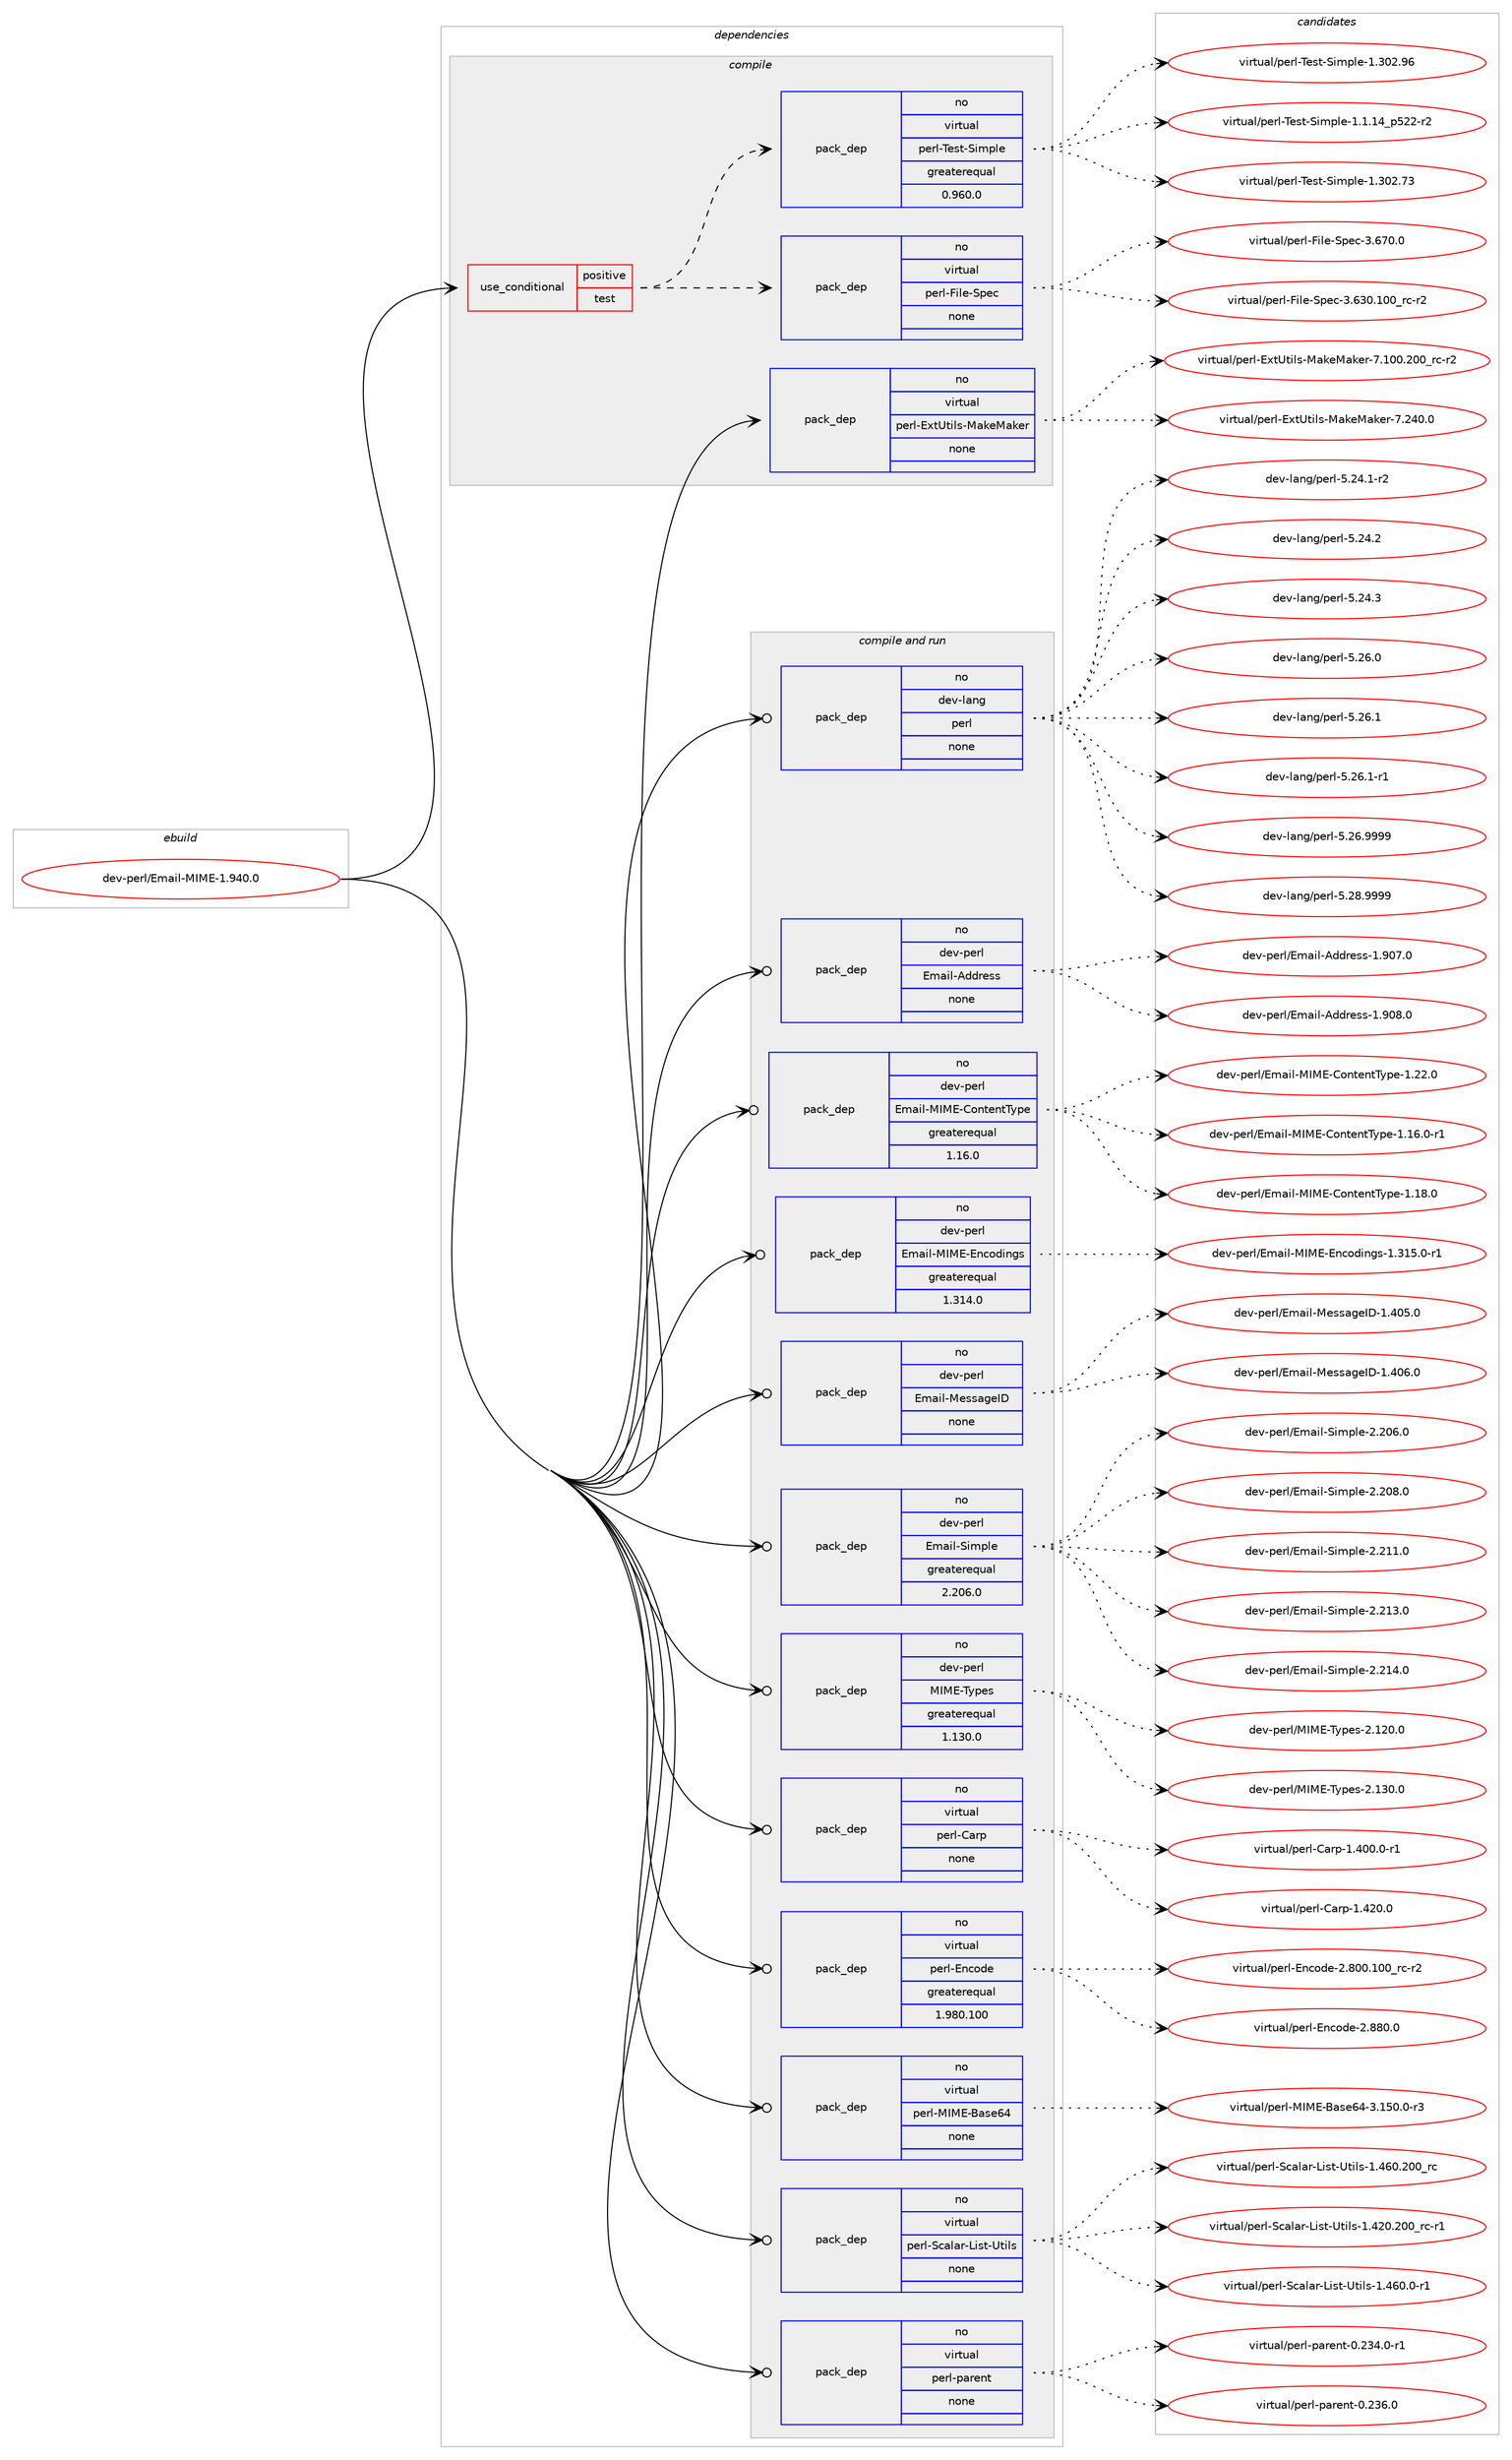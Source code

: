 digraph prolog {

# *************
# Graph options
# *************

newrank=true;
concentrate=true;
compound=true;
graph [rankdir=LR,fontname=Helvetica,fontsize=10,ranksep=1.5];#, ranksep=2.5, nodesep=0.2];
edge  [arrowhead=vee];
node  [fontname=Helvetica,fontsize=10];

# **********
# The ebuild
# **********

subgraph cluster_leftcol {
color=gray;
rank=same;
label=<<i>ebuild</i>>;
id [label="dev-perl/Email-MIME-1.940.0", color=red, width=4, href="../dev-perl/Email-MIME-1.940.0.svg"];
}

# ****************
# The dependencies
# ****************

subgraph cluster_midcol {
color=gray;
label=<<i>dependencies</i>>;
subgraph cluster_compile {
fillcolor="#eeeeee";
style=filled;
label=<<i>compile</i>>;
subgraph cond27134 {
dependency129469 [label=<<TABLE BORDER="0" CELLBORDER="1" CELLSPACING="0" CELLPADDING="4"><TR><TD ROWSPAN="3" CELLPADDING="10">use_conditional</TD></TR><TR><TD>positive</TD></TR><TR><TD>test</TD></TR></TABLE>>, shape=none, color=red];
subgraph pack98667 {
dependency129470 [label=<<TABLE BORDER="0" CELLBORDER="1" CELLSPACING="0" CELLPADDING="4" WIDTH="220"><TR><TD ROWSPAN="6" CELLPADDING="30">pack_dep</TD></TR><TR><TD WIDTH="110">no</TD></TR><TR><TD>virtual</TD></TR><TR><TD>perl-File-Spec</TD></TR><TR><TD>none</TD></TR><TR><TD></TD></TR></TABLE>>, shape=none, color=blue];
}
dependency129469:e -> dependency129470:w [weight=20,style="dashed",arrowhead="vee"];
subgraph pack98668 {
dependency129471 [label=<<TABLE BORDER="0" CELLBORDER="1" CELLSPACING="0" CELLPADDING="4" WIDTH="220"><TR><TD ROWSPAN="6" CELLPADDING="30">pack_dep</TD></TR><TR><TD WIDTH="110">no</TD></TR><TR><TD>virtual</TD></TR><TR><TD>perl-Test-Simple</TD></TR><TR><TD>greaterequal</TD></TR><TR><TD>0.960.0</TD></TR></TABLE>>, shape=none, color=blue];
}
dependency129469:e -> dependency129471:w [weight=20,style="dashed",arrowhead="vee"];
}
id:e -> dependency129469:w [weight=20,style="solid",arrowhead="vee"];
subgraph pack98669 {
dependency129472 [label=<<TABLE BORDER="0" CELLBORDER="1" CELLSPACING="0" CELLPADDING="4" WIDTH="220"><TR><TD ROWSPAN="6" CELLPADDING="30">pack_dep</TD></TR><TR><TD WIDTH="110">no</TD></TR><TR><TD>virtual</TD></TR><TR><TD>perl-ExtUtils-MakeMaker</TD></TR><TR><TD>none</TD></TR><TR><TD></TD></TR></TABLE>>, shape=none, color=blue];
}
id:e -> dependency129472:w [weight=20,style="solid",arrowhead="vee"];
}
subgraph cluster_compileandrun {
fillcolor="#eeeeee";
style=filled;
label=<<i>compile and run</i>>;
subgraph pack98670 {
dependency129473 [label=<<TABLE BORDER="0" CELLBORDER="1" CELLSPACING="0" CELLPADDING="4" WIDTH="220"><TR><TD ROWSPAN="6" CELLPADDING="30">pack_dep</TD></TR><TR><TD WIDTH="110">no</TD></TR><TR><TD>dev-lang</TD></TR><TR><TD>perl</TD></TR><TR><TD>none</TD></TR><TR><TD></TD></TR></TABLE>>, shape=none, color=blue];
}
id:e -> dependency129473:w [weight=20,style="solid",arrowhead="odotvee"];
subgraph pack98671 {
dependency129474 [label=<<TABLE BORDER="0" CELLBORDER="1" CELLSPACING="0" CELLPADDING="4" WIDTH="220"><TR><TD ROWSPAN="6" CELLPADDING="30">pack_dep</TD></TR><TR><TD WIDTH="110">no</TD></TR><TR><TD>dev-perl</TD></TR><TR><TD>Email-Address</TD></TR><TR><TD>none</TD></TR><TR><TD></TD></TR></TABLE>>, shape=none, color=blue];
}
id:e -> dependency129474:w [weight=20,style="solid",arrowhead="odotvee"];
subgraph pack98672 {
dependency129475 [label=<<TABLE BORDER="0" CELLBORDER="1" CELLSPACING="0" CELLPADDING="4" WIDTH="220"><TR><TD ROWSPAN="6" CELLPADDING="30">pack_dep</TD></TR><TR><TD WIDTH="110">no</TD></TR><TR><TD>dev-perl</TD></TR><TR><TD>Email-MIME-ContentType</TD></TR><TR><TD>greaterequal</TD></TR><TR><TD>1.16.0</TD></TR></TABLE>>, shape=none, color=blue];
}
id:e -> dependency129475:w [weight=20,style="solid",arrowhead="odotvee"];
subgraph pack98673 {
dependency129476 [label=<<TABLE BORDER="0" CELLBORDER="1" CELLSPACING="0" CELLPADDING="4" WIDTH="220"><TR><TD ROWSPAN="6" CELLPADDING="30">pack_dep</TD></TR><TR><TD WIDTH="110">no</TD></TR><TR><TD>dev-perl</TD></TR><TR><TD>Email-MIME-Encodings</TD></TR><TR><TD>greaterequal</TD></TR><TR><TD>1.314.0</TD></TR></TABLE>>, shape=none, color=blue];
}
id:e -> dependency129476:w [weight=20,style="solid",arrowhead="odotvee"];
subgraph pack98674 {
dependency129477 [label=<<TABLE BORDER="0" CELLBORDER="1" CELLSPACING="0" CELLPADDING="4" WIDTH="220"><TR><TD ROWSPAN="6" CELLPADDING="30">pack_dep</TD></TR><TR><TD WIDTH="110">no</TD></TR><TR><TD>dev-perl</TD></TR><TR><TD>Email-MessageID</TD></TR><TR><TD>none</TD></TR><TR><TD></TD></TR></TABLE>>, shape=none, color=blue];
}
id:e -> dependency129477:w [weight=20,style="solid",arrowhead="odotvee"];
subgraph pack98675 {
dependency129478 [label=<<TABLE BORDER="0" CELLBORDER="1" CELLSPACING="0" CELLPADDING="4" WIDTH="220"><TR><TD ROWSPAN="6" CELLPADDING="30">pack_dep</TD></TR><TR><TD WIDTH="110">no</TD></TR><TR><TD>dev-perl</TD></TR><TR><TD>Email-Simple</TD></TR><TR><TD>greaterequal</TD></TR><TR><TD>2.206.0</TD></TR></TABLE>>, shape=none, color=blue];
}
id:e -> dependency129478:w [weight=20,style="solid",arrowhead="odotvee"];
subgraph pack98676 {
dependency129479 [label=<<TABLE BORDER="0" CELLBORDER="1" CELLSPACING="0" CELLPADDING="4" WIDTH="220"><TR><TD ROWSPAN="6" CELLPADDING="30">pack_dep</TD></TR><TR><TD WIDTH="110">no</TD></TR><TR><TD>dev-perl</TD></TR><TR><TD>MIME-Types</TD></TR><TR><TD>greaterequal</TD></TR><TR><TD>1.130.0</TD></TR></TABLE>>, shape=none, color=blue];
}
id:e -> dependency129479:w [weight=20,style="solid",arrowhead="odotvee"];
subgraph pack98677 {
dependency129480 [label=<<TABLE BORDER="0" CELLBORDER="1" CELLSPACING="0" CELLPADDING="4" WIDTH="220"><TR><TD ROWSPAN="6" CELLPADDING="30">pack_dep</TD></TR><TR><TD WIDTH="110">no</TD></TR><TR><TD>virtual</TD></TR><TR><TD>perl-Carp</TD></TR><TR><TD>none</TD></TR><TR><TD></TD></TR></TABLE>>, shape=none, color=blue];
}
id:e -> dependency129480:w [weight=20,style="solid",arrowhead="odotvee"];
subgraph pack98678 {
dependency129481 [label=<<TABLE BORDER="0" CELLBORDER="1" CELLSPACING="0" CELLPADDING="4" WIDTH="220"><TR><TD ROWSPAN="6" CELLPADDING="30">pack_dep</TD></TR><TR><TD WIDTH="110">no</TD></TR><TR><TD>virtual</TD></TR><TR><TD>perl-Encode</TD></TR><TR><TD>greaterequal</TD></TR><TR><TD>1.980.100</TD></TR></TABLE>>, shape=none, color=blue];
}
id:e -> dependency129481:w [weight=20,style="solid",arrowhead="odotvee"];
subgraph pack98679 {
dependency129482 [label=<<TABLE BORDER="0" CELLBORDER="1" CELLSPACING="0" CELLPADDING="4" WIDTH="220"><TR><TD ROWSPAN="6" CELLPADDING="30">pack_dep</TD></TR><TR><TD WIDTH="110">no</TD></TR><TR><TD>virtual</TD></TR><TR><TD>perl-MIME-Base64</TD></TR><TR><TD>none</TD></TR><TR><TD></TD></TR></TABLE>>, shape=none, color=blue];
}
id:e -> dependency129482:w [weight=20,style="solid",arrowhead="odotvee"];
subgraph pack98680 {
dependency129483 [label=<<TABLE BORDER="0" CELLBORDER="1" CELLSPACING="0" CELLPADDING="4" WIDTH="220"><TR><TD ROWSPAN="6" CELLPADDING="30">pack_dep</TD></TR><TR><TD WIDTH="110">no</TD></TR><TR><TD>virtual</TD></TR><TR><TD>perl-Scalar-List-Utils</TD></TR><TR><TD>none</TD></TR><TR><TD></TD></TR></TABLE>>, shape=none, color=blue];
}
id:e -> dependency129483:w [weight=20,style="solid",arrowhead="odotvee"];
subgraph pack98681 {
dependency129484 [label=<<TABLE BORDER="0" CELLBORDER="1" CELLSPACING="0" CELLPADDING="4" WIDTH="220"><TR><TD ROWSPAN="6" CELLPADDING="30">pack_dep</TD></TR><TR><TD WIDTH="110">no</TD></TR><TR><TD>virtual</TD></TR><TR><TD>perl-parent</TD></TR><TR><TD>none</TD></TR><TR><TD></TD></TR></TABLE>>, shape=none, color=blue];
}
id:e -> dependency129484:w [weight=20,style="solid",arrowhead="odotvee"];
}
subgraph cluster_run {
fillcolor="#eeeeee";
style=filled;
label=<<i>run</i>>;
}
}

# **************
# The candidates
# **************

subgraph cluster_choices {
rank=same;
color=gray;
label=<<i>candidates</i>>;

subgraph choice98667 {
color=black;
nodesep=1;
choice118105114116117971084711210111410845701051081014583112101994551465451484649484895114994511450 [label="virtual/perl-File-Spec-3.630.100_rc-r2", color=red, width=4,href="../virtual/perl-File-Spec-3.630.100_rc-r2.svg"];
choice118105114116117971084711210111410845701051081014583112101994551465455484648 [label="virtual/perl-File-Spec-3.670.0", color=red, width=4,href="../virtual/perl-File-Spec-3.670.0.svg"];
dependency129470:e -> choice118105114116117971084711210111410845701051081014583112101994551465451484649484895114994511450:w [style=dotted,weight="100"];
dependency129470:e -> choice118105114116117971084711210111410845701051081014583112101994551465455484648:w [style=dotted,weight="100"];
}
subgraph choice98668 {
color=black;
nodesep=1;
choice11810511411611797108471121011141084584101115116458310510911210810145494649464952951125350504511450 [label="virtual/perl-Test-Simple-1.1.14_p522-r2", color=red, width=4,href="../virtual/perl-Test-Simple-1.1.14_p522-r2.svg"];
choice118105114116117971084711210111410845841011151164583105109112108101454946514850465551 [label="virtual/perl-Test-Simple-1.302.73", color=red, width=4,href="../virtual/perl-Test-Simple-1.302.73.svg"];
choice118105114116117971084711210111410845841011151164583105109112108101454946514850465754 [label="virtual/perl-Test-Simple-1.302.96", color=red, width=4,href="../virtual/perl-Test-Simple-1.302.96.svg"];
dependency129471:e -> choice11810511411611797108471121011141084584101115116458310510911210810145494649464952951125350504511450:w [style=dotted,weight="100"];
dependency129471:e -> choice118105114116117971084711210111410845841011151164583105109112108101454946514850465551:w [style=dotted,weight="100"];
dependency129471:e -> choice118105114116117971084711210111410845841011151164583105109112108101454946514850465754:w [style=dotted,weight="100"];
}
subgraph choice98669 {
color=black;
nodesep=1;
choice118105114116117971084711210111410845691201168511610510811545779710710177971071011144555464948484650484895114994511450 [label="virtual/perl-ExtUtils-MakeMaker-7.100.200_rc-r2", color=red, width=4,href="../virtual/perl-ExtUtils-MakeMaker-7.100.200_rc-r2.svg"];
choice118105114116117971084711210111410845691201168511610510811545779710710177971071011144555465052484648 [label="virtual/perl-ExtUtils-MakeMaker-7.240.0", color=red, width=4,href="../virtual/perl-ExtUtils-MakeMaker-7.240.0.svg"];
dependency129472:e -> choice118105114116117971084711210111410845691201168511610510811545779710710177971071011144555464948484650484895114994511450:w [style=dotted,weight="100"];
dependency129472:e -> choice118105114116117971084711210111410845691201168511610510811545779710710177971071011144555465052484648:w [style=dotted,weight="100"];
}
subgraph choice98670 {
color=black;
nodesep=1;
choice100101118451089711010347112101114108455346505246494511450 [label="dev-lang/perl-5.24.1-r2", color=red, width=4,href="../dev-lang/perl-5.24.1-r2.svg"];
choice10010111845108971101034711210111410845534650524650 [label="dev-lang/perl-5.24.2", color=red, width=4,href="../dev-lang/perl-5.24.2.svg"];
choice10010111845108971101034711210111410845534650524651 [label="dev-lang/perl-5.24.3", color=red, width=4,href="../dev-lang/perl-5.24.3.svg"];
choice10010111845108971101034711210111410845534650544648 [label="dev-lang/perl-5.26.0", color=red, width=4,href="../dev-lang/perl-5.26.0.svg"];
choice10010111845108971101034711210111410845534650544649 [label="dev-lang/perl-5.26.1", color=red, width=4,href="../dev-lang/perl-5.26.1.svg"];
choice100101118451089711010347112101114108455346505446494511449 [label="dev-lang/perl-5.26.1-r1", color=red, width=4,href="../dev-lang/perl-5.26.1-r1.svg"];
choice10010111845108971101034711210111410845534650544657575757 [label="dev-lang/perl-5.26.9999", color=red, width=4,href="../dev-lang/perl-5.26.9999.svg"];
choice10010111845108971101034711210111410845534650564657575757 [label="dev-lang/perl-5.28.9999", color=red, width=4,href="../dev-lang/perl-5.28.9999.svg"];
dependency129473:e -> choice100101118451089711010347112101114108455346505246494511450:w [style=dotted,weight="100"];
dependency129473:e -> choice10010111845108971101034711210111410845534650524650:w [style=dotted,weight="100"];
dependency129473:e -> choice10010111845108971101034711210111410845534650524651:w [style=dotted,weight="100"];
dependency129473:e -> choice10010111845108971101034711210111410845534650544648:w [style=dotted,weight="100"];
dependency129473:e -> choice10010111845108971101034711210111410845534650544649:w [style=dotted,weight="100"];
dependency129473:e -> choice100101118451089711010347112101114108455346505446494511449:w [style=dotted,weight="100"];
dependency129473:e -> choice10010111845108971101034711210111410845534650544657575757:w [style=dotted,weight="100"];
dependency129473:e -> choice10010111845108971101034711210111410845534650564657575757:w [style=dotted,weight="100"];
}
subgraph choice98671 {
color=black;
nodesep=1;
choice1001011184511210111410847691099710510845651001001141011151154549465748554648 [label="dev-perl/Email-Address-1.907.0", color=red, width=4,href="../dev-perl/Email-Address-1.907.0.svg"];
choice1001011184511210111410847691099710510845651001001141011151154549465748564648 [label="dev-perl/Email-Address-1.908.0", color=red, width=4,href="../dev-perl/Email-Address-1.908.0.svg"];
dependency129474:e -> choice1001011184511210111410847691099710510845651001001141011151154549465748554648:w [style=dotted,weight="100"];
dependency129474:e -> choice1001011184511210111410847691099710510845651001001141011151154549465748564648:w [style=dotted,weight="100"];
}
subgraph choice98672 {
color=black;
nodesep=1;
choice100101118451121011141084769109971051084577737769456711111011610111011684121112101454946495446484511449 [label="dev-perl/Email-MIME-ContentType-1.16.0-r1", color=red, width=4,href="../dev-perl/Email-MIME-ContentType-1.16.0-r1.svg"];
choice10010111845112101114108476910997105108457773776945671111101161011101168412111210145494649564648 [label="dev-perl/Email-MIME-ContentType-1.18.0", color=red, width=4,href="../dev-perl/Email-MIME-ContentType-1.18.0.svg"];
choice10010111845112101114108476910997105108457773776945671111101161011101168412111210145494650504648 [label="dev-perl/Email-MIME-ContentType-1.22.0", color=red, width=4,href="../dev-perl/Email-MIME-ContentType-1.22.0.svg"];
dependency129475:e -> choice100101118451121011141084769109971051084577737769456711111011610111011684121112101454946495446484511449:w [style=dotted,weight="100"];
dependency129475:e -> choice10010111845112101114108476910997105108457773776945671111101161011101168412111210145494649564648:w [style=dotted,weight="100"];
dependency129475:e -> choice10010111845112101114108476910997105108457773776945671111101161011101168412111210145494650504648:w [style=dotted,weight="100"];
}
subgraph choice98673 {
color=black;
nodesep=1;
choice10010111845112101114108476910997105108457773776945691109911110010511010311545494651495346484511449 [label="dev-perl/Email-MIME-Encodings-1.315.0-r1", color=red, width=4,href="../dev-perl/Email-MIME-Encodings-1.315.0-r1.svg"];
dependency129476:e -> choice10010111845112101114108476910997105108457773776945691109911110010511010311545494651495346484511449:w [style=dotted,weight="100"];
}
subgraph choice98674 {
color=black;
nodesep=1;
choice1001011184511210111410847691099710510845771011151159710310173684549465248534648 [label="dev-perl/Email-MessageID-1.405.0", color=red, width=4,href="../dev-perl/Email-MessageID-1.405.0.svg"];
choice1001011184511210111410847691099710510845771011151159710310173684549465248544648 [label="dev-perl/Email-MessageID-1.406.0", color=red, width=4,href="../dev-perl/Email-MessageID-1.406.0.svg"];
dependency129477:e -> choice1001011184511210111410847691099710510845771011151159710310173684549465248534648:w [style=dotted,weight="100"];
dependency129477:e -> choice1001011184511210111410847691099710510845771011151159710310173684549465248544648:w [style=dotted,weight="100"];
}
subgraph choice98675 {
color=black;
nodesep=1;
choice1001011184511210111410847691099710510845831051091121081014550465048544648 [label="dev-perl/Email-Simple-2.206.0", color=red, width=4,href="../dev-perl/Email-Simple-2.206.0.svg"];
choice1001011184511210111410847691099710510845831051091121081014550465048564648 [label="dev-perl/Email-Simple-2.208.0", color=red, width=4,href="../dev-perl/Email-Simple-2.208.0.svg"];
choice1001011184511210111410847691099710510845831051091121081014550465049494648 [label="dev-perl/Email-Simple-2.211.0", color=red, width=4,href="../dev-perl/Email-Simple-2.211.0.svg"];
choice1001011184511210111410847691099710510845831051091121081014550465049514648 [label="dev-perl/Email-Simple-2.213.0", color=red, width=4,href="../dev-perl/Email-Simple-2.213.0.svg"];
choice1001011184511210111410847691099710510845831051091121081014550465049524648 [label="dev-perl/Email-Simple-2.214.0", color=red, width=4,href="../dev-perl/Email-Simple-2.214.0.svg"];
dependency129478:e -> choice1001011184511210111410847691099710510845831051091121081014550465048544648:w [style=dotted,weight="100"];
dependency129478:e -> choice1001011184511210111410847691099710510845831051091121081014550465048564648:w [style=dotted,weight="100"];
dependency129478:e -> choice1001011184511210111410847691099710510845831051091121081014550465049494648:w [style=dotted,weight="100"];
dependency129478:e -> choice1001011184511210111410847691099710510845831051091121081014550465049514648:w [style=dotted,weight="100"];
dependency129478:e -> choice1001011184511210111410847691099710510845831051091121081014550465049524648:w [style=dotted,weight="100"];
}
subgraph choice98676 {
color=black;
nodesep=1;
choice10010111845112101114108477773776945841211121011154550464950484648 [label="dev-perl/MIME-Types-2.120.0", color=red, width=4,href="../dev-perl/MIME-Types-2.120.0.svg"];
choice10010111845112101114108477773776945841211121011154550464951484648 [label="dev-perl/MIME-Types-2.130.0", color=red, width=4,href="../dev-perl/MIME-Types-2.130.0.svg"];
dependency129479:e -> choice10010111845112101114108477773776945841211121011154550464950484648:w [style=dotted,weight="100"];
dependency129479:e -> choice10010111845112101114108477773776945841211121011154550464951484648:w [style=dotted,weight="100"];
}
subgraph choice98677 {
color=black;
nodesep=1;
choice118105114116117971084711210111410845679711411245494652484846484511449 [label="virtual/perl-Carp-1.400.0-r1", color=red, width=4,href="../virtual/perl-Carp-1.400.0-r1.svg"];
choice11810511411611797108471121011141084567971141124549465250484648 [label="virtual/perl-Carp-1.420.0", color=red, width=4,href="../virtual/perl-Carp-1.420.0.svg"];
dependency129480:e -> choice118105114116117971084711210111410845679711411245494652484846484511449:w [style=dotted,weight="100"];
dependency129480:e -> choice11810511411611797108471121011141084567971141124549465250484648:w [style=dotted,weight="100"];
}
subgraph choice98678 {
color=black;
nodesep=1;
choice11810511411611797108471121011141084569110991111001014550465648484649484895114994511450 [label="virtual/perl-Encode-2.800.100_rc-r2", color=red, width=4,href="../virtual/perl-Encode-2.800.100_rc-r2.svg"];
choice11810511411611797108471121011141084569110991111001014550465656484648 [label="virtual/perl-Encode-2.880.0", color=red, width=4,href="../virtual/perl-Encode-2.880.0.svg"];
dependency129481:e -> choice11810511411611797108471121011141084569110991111001014550465648484649484895114994511450:w [style=dotted,weight="100"];
dependency129481:e -> choice11810511411611797108471121011141084569110991111001014550465656484648:w [style=dotted,weight="100"];
}
subgraph choice98679 {
color=black;
nodesep=1;
choice11810511411611797108471121011141084577737769456697115101545245514649534846484511451 [label="virtual/perl-MIME-Base64-3.150.0-r3", color=red, width=4,href="../virtual/perl-MIME-Base64-3.150.0-r3.svg"];
dependency129482:e -> choice11810511411611797108471121011141084577737769456697115101545245514649534846484511451:w [style=dotted,weight="100"];
}
subgraph choice98680 {
color=black;
nodesep=1;
choice11810511411611797108471121011141084583999710897114457610511511645851161051081154549465250484650484895114994511449 [label="virtual/perl-Scalar-List-Utils-1.420.200_rc-r1", color=red, width=4,href="../virtual/perl-Scalar-List-Utils-1.420.200_rc-r1.svg"];
choice118105114116117971084711210111410845839997108971144576105115116458511610510811545494652544846484511449 [label="virtual/perl-Scalar-List-Utils-1.460.0-r1", color=red, width=4,href="../virtual/perl-Scalar-List-Utils-1.460.0-r1.svg"];
choice1181051141161179710847112101114108458399971089711445761051151164585116105108115454946525448465048489511499 [label="virtual/perl-Scalar-List-Utils-1.460.200_rc", color=red, width=4,href="../virtual/perl-Scalar-List-Utils-1.460.200_rc.svg"];
dependency129483:e -> choice11810511411611797108471121011141084583999710897114457610511511645851161051081154549465250484650484895114994511449:w [style=dotted,weight="100"];
dependency129483:e -> choice118105114116117971084711210111410845839997108971144576105115116458511610510811545494652544846484511449:w [style=dotted,weight="100"];
dependency129483:e -> choice1181051141161179710847112101114108458399971089711445761051151164585116105108115454946525448465048489511499:w [style=dotted,weight="100"];
}
subgraph choice98681 {
color=black;
nodesep=1;
choice1181051141161179710847112101114108451129711410111011645484650515246484511449 [label="virtual/perl-parent-0.234.0-r1", color=red, width=4,href="../virtual/perl-parent-0.234.0-r1.svg"];
choice118105114116117971084711210111410845112971141011101164548465051544648 [label="virtual/perl-parent-0.236.0", color=red, width=4,href="../virtual/perl-parent-0.236.0.svg"];
dependency129484:e -> choice1181051141161179710847112101114108451129711410111011645484650515246484511449:w [style=dotted,weight="100"];
dependency129484:e -> choice118105114116117971084711210111410845112971141011101164548465051544648:w [style=dotted,weight="100"];
}
}

}
